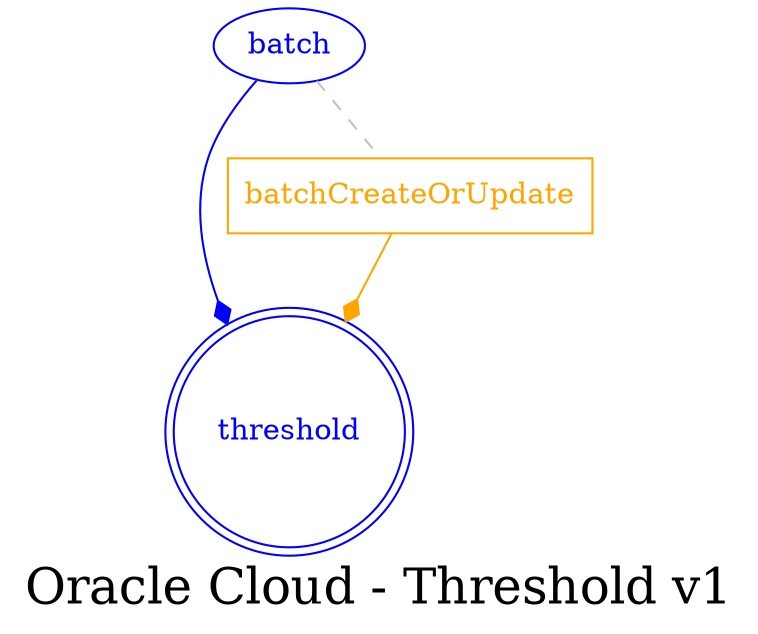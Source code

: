 digraph LexiconGraph {
graph[label="Oracle Cloud - Threshold v1", fontsize=24]
splines=true
"threshold" [color=blue, fontcolor=blue, shape=doublecircle]
"batch" -> "threshold" [color=blue, fontcolor=blue, arrowhead=diamond, arrowtail=none]
"batch" [color=blue, fontcolor=blue, shape=ellipse]
"batchCreateOrUpdate" [color=orange, fontcolor=orange, shape=box]
"batchCreateOrUpdate" -> "threshold" [color=orange, fontcolor=orange, arrowhead=diamond, arrowtail=none]
"batch" -> "batchCreateOrUpdate" [color=grey, fontcolor=grey, arrowhead=none, arrowtail=none, style=dashed]
}

